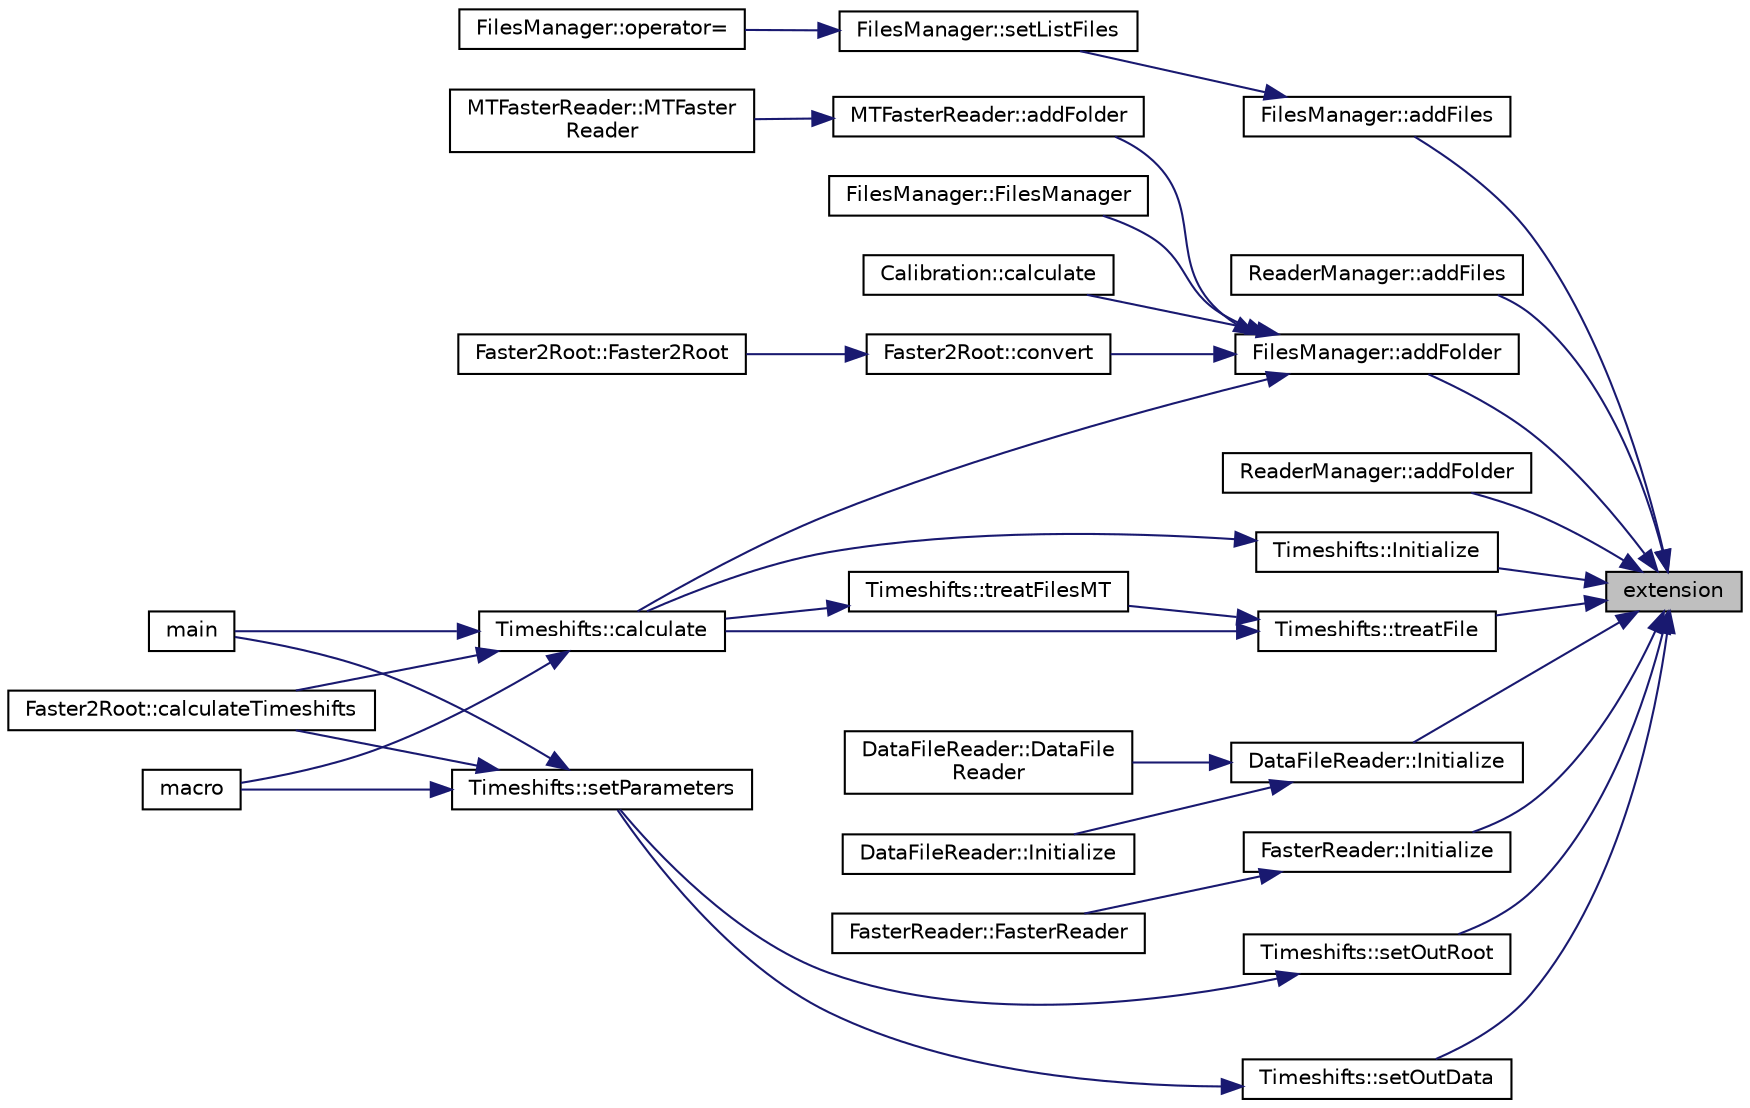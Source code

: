 digraph "extension"
{
 // LATEX_PDF_SIZE
  edge [fontname="Helvetica",fontsize="10",labelfontname="Helvetica",labelfontsize="10"];
  node [fontname="Helvetica",fontsize="10",shape=record];
  rankdir="RL";
  Node1 [label="extension",height=0.2,width=0.4,color="black", fillcolor="grey75", style="filled", fontcolor="black",tooltip=" "];
  Node1 -> Node2 [dir="back",color="midnightblue",fontsize="10",style="solid",fontname="Helvetica"];
  Node2 [label="FilesManager::addFiles",height=0.2,width=0.4,color="black", fillcolor="white", style="filled",URL="$class_files_manager.html#a3aaaccb43ef036f930ffcf1ca3ea522f",tooltip=" "];
  Node2 -> Node3 [dir="back",color="midnightblue",fontsize="10",style="solid",fontname="Helvetica"];
  Node3 [label="FilesManager::setListFiles",height=0.2,width=0.4,color="black", fillcolor="white", style="filled",URL="$class_files_manager.html#a548490c251183fff04e9db3a1d605875",tooltip=" "];
  Node3 -> Node4 [dir="back",color="midnightblue",fontsize="10",style="solid",fontname="Helvetica"];
  Node4 [label="FilesManager::operator=",height=0.2,width=0.4,color="black", fillcolor="white", style="filled",URL="$class_files_manager.html#ae7f5500280a409300732527ddd9f5884",tooltip=" "];
  Node1 -> Node5 [dir="back",color="midnightblue",fontsize="10",style="solid",fontname="Helvetica"];
  Node5 [label="ReaderManager::addFiles",height=0.2,width=0.4,color="black", fillcolor="white", style="filled",URL="$class_reader_manager.html#aad6665518797c9242861b43adcd385ef",tooltip=" "];
  Node1 -> Node6 [dir="back",color="midnightblue",fontsize="10",style="solid",fontname="Helvetica"];
  Node6 [label="FilesManager::addFolder",height=0.2,width=0.4,color="black", fillcolor="white", style="filled",URL="$class_files_manager.html#a1e3f340bc355752f172b1fd3d6de9171",tooltip=" "];
  Node6 -> Node7 [dir="back",color="midnightblue",fontsize="10",style="solid",fontname="Helvetica"];
  Node7 [label="MTFasterReader::addFolder",height=0.2,width=0.4,color="black", fillcolor="white", style="filled",URL="$class_m_t_faster_reader.html#a58a2fe8f9f9ba39808d43f36f45c8288",tooltip=" "];
  Node7 -> Node8 [dir="back",color="midnightblue",fontsize="10",style="solid",fontname="Helvetica"];
  Node8 [label="MTFasterReader::MTFaster\lReader",height=0.2,width=0.4,color="black", fillcolor="white", style="filled",URL="$class_m_t_faster_reader.html#a98a77edc573c4b3cfa5fa384f0d1a085",tooltip="Regular constructor."];
  Node6 -> Node9 [dir="back",color="midnightblue",fontsize="10",style="solid",fontname="Helvetica"];
  Node9 [label="Calibration::calculate",height=0.2,width=0.4,color="black", fillcolor="white", style="filled",URL="$class_calibration.html#a565f20934636c0ad0cbf765b78e59574",tooltip=" "];
  Node6 -> Node10 [dir="back",color="midnightblue",fontsize="10",style="solid",fontname="Helvetica"];
  Node10 [label="Timeshifts::calculate",height=0.2,width=0.4,color="black", fillcolor="white", style="filled",URL="$class_timeshifts.html#a3d3ab1b3498ca45832d8a8735f16e188",tooltip=" "];
  Node10 -> Node11 [dir="back",color="midnightblue",fontsize="10",style="solid",fontname="Helvetica"];
  Node11 [label="Faster2Root::calculateTimeshifts",height=0.2,width=0.4,color="black", fillcolor="white", style="filled",URL="$class_faster2_root.html#a0a9d05860dee9c95927224569e789fa5",tooltip=" "];
  Node10 -> Node12 [dir="back",color="midnightblue",fontsize="10",style="solid",fontname="Helvetica"];
  Node12 [label="macro",height=0.2,width=0.4,color="black", fillcolor="white", style="filled",URL="$macro_8_c.html#aaa9c9f6e52fd017602d5e43589a06c84",tooltip=" "];
  Node10 -> Node13 [dir="back",color="midnightblue",fontsize="10",style="solid",fontname="Helvetica"];
  Node13 [label="main",height=0.2,width=0.4,color="black", fillcolor="white", style="filled",URL="$test_8cpp.html#ae66f6b31b5ad750f1fe042a706a4e3d4",tooltip=" "];
  Node6 -> Node14 [dir="back",color="midnightblue",fontsize="10",style="solid",fontname="Helvetica"];
  Node14 [label="Faster2Root::convert",height=0.2,width=0.4,color="black", fillcolor="white", style="filled",URL="$class_faster2_root.html#a0a1797460cf62fe88d87327602b91eda",tooltip=" "];
  Node14 -> Node15 [dir="back",color="midnightblue",fontsize="10",style="solid",fontname="Helvetica"];
  Node15 [label="Faster2Root::Faster2Root",height=0.2,width=0.4,color="black", fillcolor="white", style="filled",URL="$class_faster2_root.html#a931cf8ef7c2acab073b363893c65bffd",tooltip=" "];
  Node6 -> Node16 [dir="back",color="midnightblue",fontsize="10",style="solid",fontname="Helvetica"];
  Node16 [label="FilesManager::FilesManager",height=0.2,width=0.4,color="black", fillcolor="white", style="filled",URL="$class_files_manager.html#a206d8578e0d9c7b6c6576a24d4d90f85",tooltip=" "];
  Node1 -> Node17 [dir="back",color="midnightblue",fontsize="10",style="solid",fontname="Helvetica"];
  Node17 [label="ReaderManager::addFolder",height=0.2,width=0.4,color="black", fillcolor="white", style="filled",URL="$class_reader_manager.html#af440d75101cf18d9c7c1515d4c383fa3",tooltip=" "];
  Node1 -> Node18 [dir="back",color="midnightblue",fontsize="10",style="solid",fontname="Helvetica"];
  Node18 [label="DataFileReader::Initialize",height=0.2,width=0.4,color="black", fillcolor="white", style="filled",URL="$class_data_file_reader.html#ad7d87b772fa148a1ed228f1b7df10fa8",tooltip=" "];
  Node18 -> Node19 [dir="back",color="midnightblue",fontsize="10",style="solid",fontname="Helvetica"];
  Node19 [label="DataFileReader::DataFile\lReader",height=0.2,width=0.4,color="black", fillcolor="white", style="filled",URL="$class_data_file_reader.html#a14657e37d9465aec5cf5c3a774f5d39b",tooltip=" "];
  Node18 -> Node20 [dir="back",color="midnightblue",fontsize="10",style="solid",fontname="Helvetica"];
  Node20 [label="DataFileReader::Initialize",height=0.2,width=0.4,color="black", fillcolor="white", style="filled",URL="$class_data_file_reader.html#adf4b2ffd95a42bdd5b03cb4cdded83d1",tooltip=" "];
  Node1 -> Node21 [dir="back",color="midnightblue",fontsize="10",style="solid",fontname="Helvetica"];
  Node21 [label="FasterReader::Initialize",height=0.2,width=0.4,color="black", fillcolor="white", style="filled",URL="$class_faster_reader.html#a949601e8d70fc3aaabe66824d22bdf69",tooltip="Setup the fasterac objects for reading."];
  Node21 -> Node22 [dir="back",color="midnightblue",fontsize="10",style="solid",fontname="Helvetica"];
  Node22 [label="FasterReader::FasterReader",height=0.2,width=0.4,color="black", fillcolor="white", style="filled",URL="$class_faster_reader.html#af4dd68bbc6c027e1c35bfd5b52525002",tooltip="Construct a new Faster Reader object."];
  Node1 -> Node23 [dir="back",color="midnightblue",fontsize="10",style="solid",fontname="Helvetica"];
  Node23 [label="Timeshifts::Initialize",height=0.2,width=0.4,color="black", fillcolor="white", style="filled",URL="$class_timeshifts.html#af02fd3c73fd7163ab2a2ddb65eb41465",tooltip=" "];
  Node23 -> Node10 [dir="back",color="midnightblue",fontsize="10",style="solid",fontname="Helvetica"];
  Node1 -> Node24 [dir="back",color="midnightblue",fontsize="10",style="solid",fontname="Helvetica"];
  Node24 [label="Timeshifts::setOutData",height=0.2,width=0.4,color="black", fillcolor="white", style="filled",URL="$class_timeshifts.html#ab877131bc1bd7394f55c3d46729ac9e6",tooltip="Set output file name of the timeshifts data."];
  Node24 -> Node25 [dir="back",color="midnightblue",fontsize="10",style="solid",fontname="Helvetica"];
  Node25 [label="Timeshifts::setParameters",height=0.2,width=0.4,color="black", fillcolor="white", style="filled",URL="$class_timeshifts.html#acca1130b271301c5477d4b4a23ae4e5b",tooltip="Use this method to setup the parameters from a string in order to calculate the timeshifts."];
  Node25 -> Node11 [dir="back",color="midnightblue",fontsize="10",style="solid",fontname="Helvetica"];
  Node25 -> Node12 [dir="back",color="midnightblue",fontsize="10",style="solid",fontname="Helvetica"];
  Node25 -> Node13 [dir="back",color="midnightblue",fontsize="10",style="solid",fontname="Helvetica"];
  Node1 -> Node26 [dir="back",color="midnightblue",fontsize="10",style="solid",fontname="Helvetica"];
  Node26 [label="Timeshifts::setOutRoot",height=0.2,width=0.4,color="black", fillcolor="white", style="filled",URL="$class_timeshifts.html#aa9f0f8cc1d96a5408f233449767ef0f6",tooltip="Set output root file containing the raw and corrected time spectra."];
  Node26 -> Node25 [dir="back",color="midnightblue",fontsize="10",style="solid",fontname="Helvetica"];
  Node1 -> Node27 [dir="back",color="midnightblue",fontsize="10",style="solid",fontname="Helvetica"];
  Node27 [label="Timeshifts::treatFile",height=0.2,width=0.4,color="black", fillcolor="white", style="filled",URL="$class_timeshifts.html#aaef5b6fdd23be94ed37a2b4e7fe47b48",tooltip=" "];
  Node27 -> Node10 [dir="back",color="midnightblue",fontsize="10",style="solid",fontname="Helvetica"];
  Node27 -> Node28 [dir="back",color="midnightblue",fontsize="10",style="solid",fontname="Helvetica"];
  Node28 [label="Timeshifts::treatFilesMT",height=0.2,width=0.4,color="black", fillcolor="white", style="filled",URL="$class_timeshifts.html#a26f38ee7d05a04d0f8005d8467ca46da",tooltip=" "];
  Node28 -> Node10 [dir="back",color="midnightblue",fontsize="10",style="solid",fontname="Helvetica"];
}
